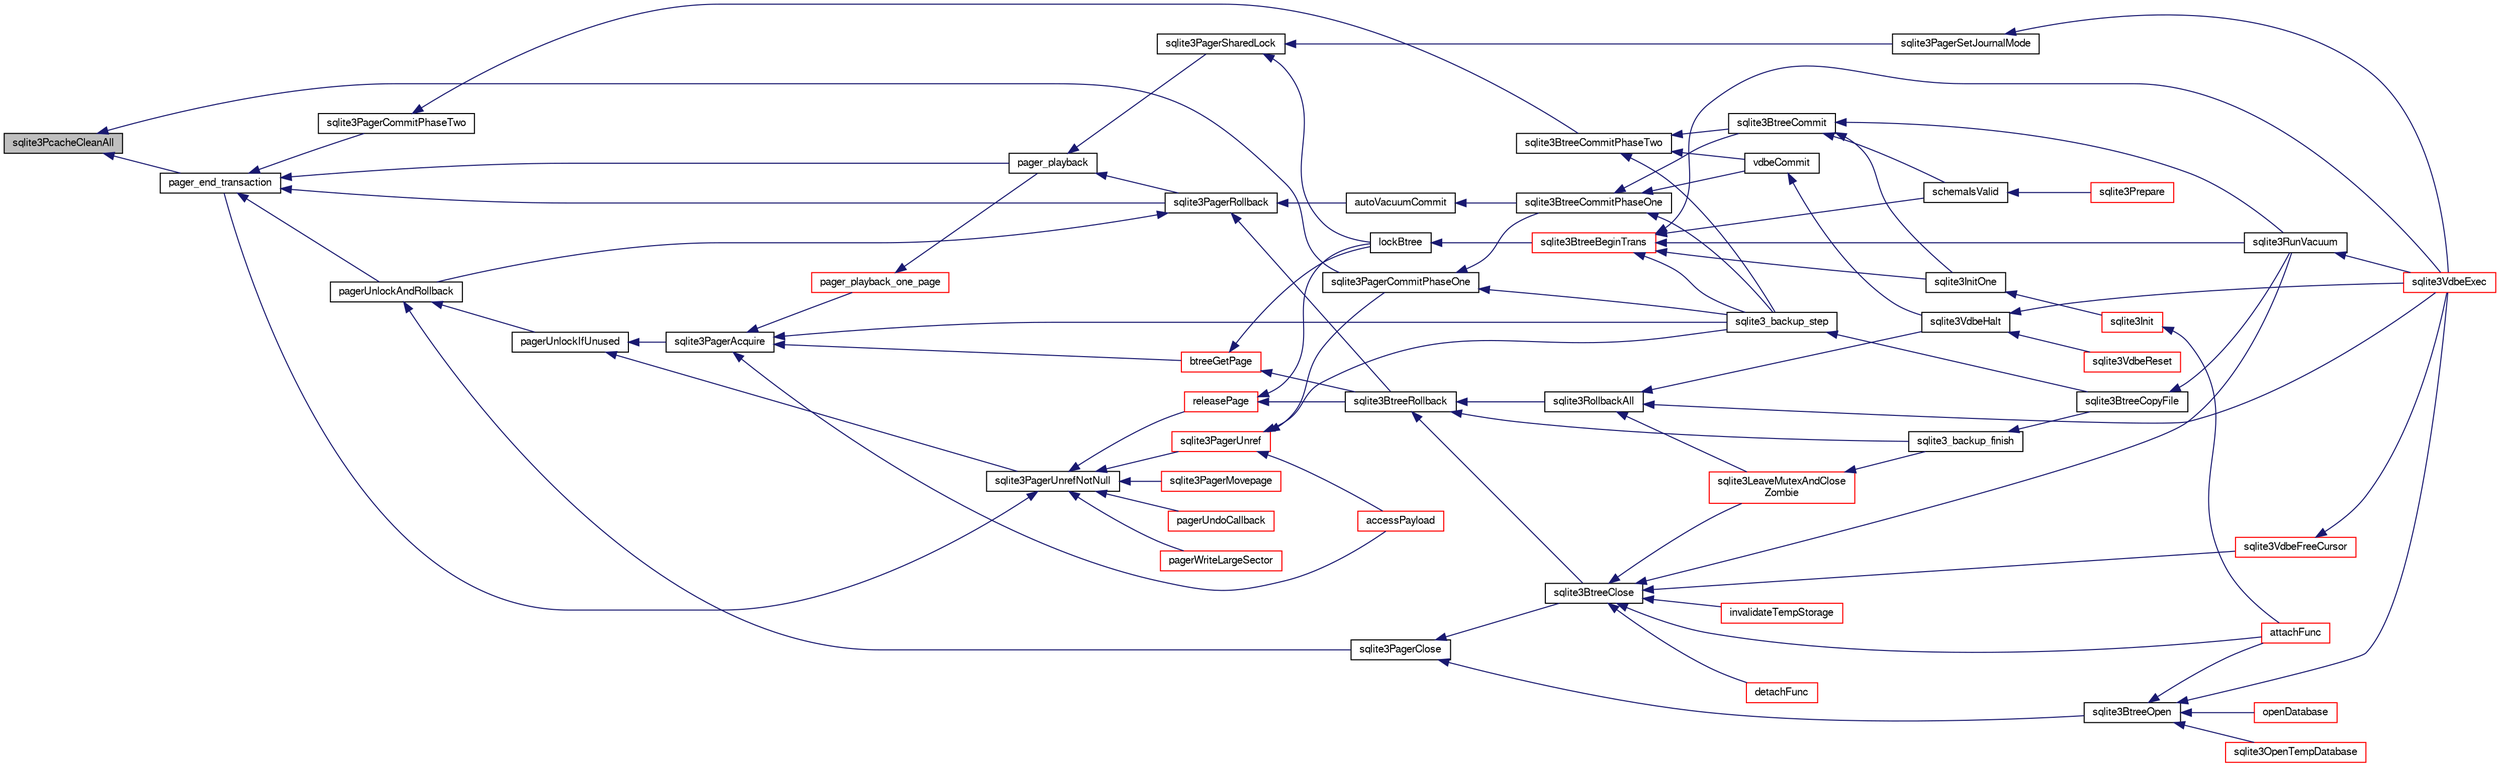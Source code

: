 digraph "sqlite3PcacheCleanAll"
{
  edge [fontname="FreeSans",fontsize="10",labelfontname="FreeSans",labelfontsize="10"];
  node [fontname="FreeSans",fontsize="10",shape=record];
  rankdir="LR";
  Node650159 [label="sqlite3PcacheCleanAll",height=0.2,width=0.4,color="black", fillcolor="grey75", style="filled", fontcolor="black"];
  Node650159 -> Node650160 [dir="back",color="midnightblue",fontsize="10",style="solid",fontname="FreeSans"];
  Node650160 [label="pager_end_transaction",height=0.2,width=0.4,color="black", fillcolor="white", style="filled",URL="$sqlite3_8c.html#a0814e2cfab386b1e3ba74528870339fe"];
  Node650160 -> Node650161 [dir="back",color="midnightblue",fontsize="10",style="solid",fontname="FreeSans"];
  Node650161 [label="pagerUnlockAndRollback",height=0.2,width=0.4,color="black", fillcolor="white", style="filled",URL="$sqlite3_8c.html#a02d96b7bf62c3b13ba905d168914518c"];
  Node650161 -> Node650162 [dir="back",color="midnightblue",fontsize="10",style="solid",fontname="FreeSans"];
  Node650162 [label="sqlite3PagerClose",height=0.2,width=0.4,color="black", fillcolor="white", style="filled",URL="$sqlite3_8c.html#af94b1f96b60689fd09422cce2c85f53f"];
  Node650162 -> Node650163 [dir="back",color="midnightblue",fontsize="10",style="solid",fontname="FreeSans"];
  Node650163 [label="sqlite3BtreeOpen",height=0.2,width=0.4,color="black", fillcolor="white", style="filled",URL="$sqlite3_8c.html#a13dcb44dc34af6ce9d38de9c5aa975f9"];
  Node650163 -> Node650164 [dir="back",color="midnightblue",fontsize="10",style="solid",fontname="FreeSans"];
  Node650164 [label="sqlite3VdbeExec",height=0.2,width=0.4,color="red", fillcolor="white", style="filled",URL="$sqlite3_8c.html#a8ce40a614bdc56719c4d642b1e4dfb21"];
  Node650163 -> Node650192 [dir="back",color="midnightblue",fontsize="10",style="solid",fontname="FreeSans"];
  Node650192 [label="attachFunc",height=0.2,width=0.4,color="red", fillcolor="white", style="filled",URL="$sqlite3_8c.html#a69cb751a7da501b9a0aa37e0d7c3eaf7"];
  Node650163 -> Node650425 [dir="back",color="midnightblue",fontsize="10",style="solid",fontname="FreeSans"];
  Node650425 [label="sqlite3OpenTempDatabase",height=0.2,width=0.4,color="red", fillcolor="white", style="filled",URL="$sqlite3_8c.html#aaf3088380b731428b72d3b5777f93755"];
  Node650163 -> Node650399 [dir="back",color="midnightblue",fontsize="10",style="solid",fontname="FreeSans"];
  Node650399 [label="openDatabase",height=0.2,width=0.4,color="red", fillcolor="white", style="filled",URL="$sqlite3_8c.html#a6a9c3bc3a64234e863413f41db473758"];
  Node650162 -> Node650430 [dir="back",color="midnightblue",fontsize="10",style="solid",fontname="FreeSans"];
  Node650430 [label="sqlite3BtreeClose",height=0.2,width=0.4,color="black", fillcolor="white", style="filled",URL="$sqlite3_8c.html#a729b65009b66a99200496b09c124df01"];
  Node650430 -> Node650431 [dir="back",color="midnightblue",fontsize="10",style="solid",fontname="FreeSans"];
  Node650431 [label="sqlite3VdbeFreeCursor",height=0.2,width=0.4,color="red", fillcolor="white", style="filled",URL="$sqlite3_8c.html#a0f9084083e1d0639708934630f33d6ef"];
  Node650431 -> Node650164 [dir="back",color="midnightblue",fontsize="10",style="solid",fontname="FreeSans"];
  Node650430 -> Node650192 [dir="back",color="midnightblue",fontsize="10",style="solid",fontname="FreeSans"];
  Node650430 -> Node650379 [dir="back",color="midnightblue",fontsize="10",style="solid",fontname="FreeSans"];
  Node650379 [label="detachFunc",height=0.2,width=0.4,color="red", fillcolor="white", style="filled",URL="$sqlite3_8c.html#a2b3dd04cb87abd088926ab0082a60b77"];
  Node650430 -> Node650380 [dir="back",color="midnightblue",fontsize="10",style="solid",fontname="FreeSans"];
  Node650380 [label="invalidateTempStorage",height=0.2,width=0.4,color="red", fillcolor="white", style="filled",URL="$sqlite3_8c.html#a759777a1eb3c3e96a5af94932b39e69a"];
  Node650430 -> Node650350 [dir="back",color="midnightblue",fontsize="10",style="solid",fontname="FreeSans"];
  Node650350 [label="sqlite3RunVacuum",height=0.2,width=0.4,color="black", fillcolor="white", style="filled",URL="$sqlite3_8c.html#a5e83ddc7b3e7e8e79ad5d1fc92de1d2f"];
  Node650350 -> Node650164 [dir="back",color="midnightblue",fontsize="10",style="solid",fontname="FreeSans"];
  Node650430 -> Node650393 [dir="back",color="midnightblue",fontsize="10",style="solid",fontname="FreeSans"];
  Node650393 [label="sqlite3LeaveMutexAndClose\lZombie",height=0.2,width=0.4,color="red", fillcolor="white", style="filled",URL="$sqlite3_8c.html#afe3a37c29dcb0fe9fc15fe07a3976f59"];
  Node650393 -> Node650394 [dir="back",color="midnightblue",fontsize="10",style="solid",fontname="FreeSans"];
  Node650394 [label="sqlite3_backup_finish",height=0.2,width=0.4,color="black", fillcolor="white", style="filled",URL="$sqlite3_8h.html#a176857dd58d99be53b6d7305533e0048"];
  Node650394 -> Node650378 [dir="back",color="midnightblue",fontsize="10",style="solid",fontname="FreeSans"];
  Node650378 [label="sqlite3BtreeCopyFile",height=0.2,width=0.4,color="black", fillcolor="white", style="filled",URL="$sqlite3_8c.html#a4d9e19a79f0d5c1dfcef0bd137ae83f9"];
  Node650378 -> Node650350 [dir="back",color="midnightblue",fontsize="10",style="solid",fontname="FreeSans"];
  Node650161 -> Node650435 [dir="back",color="midnightblue",fontsize="10",style="solid",fontname="FreeSans"];
  Node650435 [label="pagerUnlockIfUnused",height=0.2,width=0.4,color="black", fillcolor="white", style="filled",URL="$sqlite3_8c.html#abf547f4276efb6f10262f7fde1e4d065"];
  Node650435 -> Node650436 [dir="back",color="midnightblue",fontsize="10",style="solid",fontname="FreeSans"];
  Node650436 [label="sqlite3PagerAcquire",height=0.2,width=0.4,color="black", fillcolor="white", style="filled",URL="$sqlite3_8c.html#a22a53daafd2bd778cda390312651f994"];
  Node650436 -> Node650437 [dir="back",color="midnightblue",fontsize="10",style="solid",fontname="FreeSans"];
  Node650437 [label="pager_playback_one_page",height=0.2,width=0.4,color="red", fillcolor="white", style="filled",URL="$sqlite3_8c.html#adfca1dee9939482792fe2b4ed982d00e"];
  Node650437 -> Node650438 [dir="back",color="midnightblue",fontsize="10",style="solid",fontname="FreeSans"];
  Node650438 [label="pager_playback",height=0.2,width=0.4,color="black", fillcolor="white", style="filled",URL="$sqlite3_8c.html#a9d9a750a9fc76eb4b668c8a16b164a65"];
  Node650438 -> Node650439 [dir="back",color="midnightblue",fontsize="10",style="solid",fontname="FreeSans"];
  Node650439 [label="sqlite3PagerSharedLock",height=0.2,width=0.4,color="black", fillcolor="white", style="filled",URL="$sqlite3_8c.html#a58c197b629fb6eaacf96c7add57c70df"];
  Node650439 -> Node650440 [dir="back",color="midnightblue",fontsize="10",style="solid",fontname="FreeSans"];
  Node650440 [label="sqlite3PagerSetJournalMode",height=0.2,width=0.4,color="black", fillcolor="white", style="filled",URL="$sqlite3_8c.html#afb929a0a4553cda84de16180ddbd09f7"];
  Node650440 -> Node650164 [dir="back",color="midnightblue",fontsize="10",style="solid",fontname="FreeSans"];
  Node650439 -> Node650441 [dir="back",color="midnightblue",fontsize="10",style="solid",fontname="FreeSans"];
  Node650441 [label="lockBtree",height=0.2,width=0.4,color="black", fillcolor="white", style="filled",URL="$sqlite3_8c.html#a5b808194d3178be15705a420265cee9d"];
  Node650441 -> Node650442 [dir="back",color="midnightblue",fontsize="10",style="solid",fontname="FreeSans"];
  Node650442 [label="sqlite3BtreeBeginTrans",height=0.2,width=0.4,color="red", fillcolor="white", style="filled",URL="$sqlite3_8c.html#a52d6706df15c67c22aa7d0e290c16bf5"];
  Node650442 -> Node650377 [dir="back",color="midnightblue",fontsize="10",style="solid",fontname="FreeSans"];
  Node650377 [label="sqlite3_backup_step",height=0.2,width=0.4,color="black", fillcolor="white", style="filled",URL="$sqlite3_8h.html#a1699b75e98d082eebc465a9e64c35269"];
  Node650377 -> Node650378 [dir="back",color="midnightblue",fontsize="10",style="solid",fontname="FreeSans"];
  Node650442 -> Node650164 [dir="back",color="midnightblue",fontsize="10",style="solid",fontname="FreeSans"];
  Node650442 -> Node650190 [dir="back",color="midnightblue",fontsize="10",style="solid",fontname="FreeSans"];
  Node650190 [label="sqlite3InitOne",height=0.2,width=0.4,color="black", fillcolor="white", style="filled",URL="$sqlite3_8c.html#ac4318b25df65269906b0379251fe9b85"];
  Node650190 -> Node650191 [dir="back",color="midnightblue",fontsize="10",style="solid",fontname="FreeSans"];
  Node650191 [label="sqlite3Init",height=0.2,width=0.4,color="red", fillcolor="white", style="filled",URL="$sqlite3_8c.html#aed74e3dc765631a833f522f425ff5a48"];
  Node650191 -> Node650192 [dir="back",color="midnightblue",fontsize="10",style="solid",fontname="FreeSans"];
  Node650442 -> Node650375 [dir="back",color="midnightblue",fontsize="10",style="solid",fontname="FreeSans"];
  Node650375 [label="schemaIsValid",height=0.2,width=0.4,color="black", fillcolor="white", style="filled",URL="$sqlite3_8c.html#a7c466fe28e7ca6f46b8bf72c46d9738d"];
  Node650375 -> Node650343 [dir="back",color="midnightblue",fontsize="10",style="solid",fontname="FreeSans"];
  Node650343 [label="sqlite3Prepare",height=0.2,width=0.4,color="red", fillcolor="white", style="filled",URL="$sqlite3_8c.html#acb25890858d0bf4b12eb7aae569f0c7b"];
  Node650442 -> Node650350 [dir="back",color="midnightblue",fontsize="10",style="solid",fontname="FreeSans"];
  Node650438 -> Node650444 [dir="back",color="midnightblue",fontsize="10",style="solid",fontname="FreeSans"];
  Node650444 [label="sqlite3PagerRollback",height=0.2,width=0.4,color="black", fillcolor="white", style="filled",URL="$sqlite3_8c.html#afdd2ecbb97b7a716892ff6bd10c7dfd0"];
  Node650444 -> Node650161 [dir="back",color="midnightblue",fontsize="10",style="solid",fontname="FreeSans"];
  Node650444 -> Node650445 [dir="back",color="midnightblue",fontsize="10",style="solid",fontname="FreeSans"];
  Node650445 [label="autoVacuumCommit",height=0.2,width=0.4,color="black", fillcolor="white", style="filled",URL="$sqlite3_8c.html#a809d22c6311135ae3048adf41febaef0"];
  Node650445 -> Node650446 [dir="back",color="midnightblue",fontsize="10",style="solid",fontname="FreeSans"];
  Node650446 [label="sqlite3BtreeCommitPhaseOne",height=0.2,width=0.4,color="black", fillcolor="white", style="filled",URL="$sqlite3_8c.html#ae266cba101e64ad99a166f237532e262"];
  Node650446 -> Node650447 [dir="back",color="midnightblue",fontsize="10",style="solid",fontname="FreeSans"];
  Node650447 [label="sqlite3BtreeCommit",height=0.2,width=0.4,color="black", fillcolor="white", style="filled",URL="$sqlite3_8c.html#a8e56ab314556935f9f73080147d26419"];
  Node650447 -> Node650190 [dir="back",color="midnightblue",fontsize="10",style="solid",fontname="FreeSans"];
  Node650447 -> Node650375 [dir="back",color="midnightblue",fontsize="10",style="solid",fontname="FreeSans"];
  Node650447 -> Node650350 [dir="back",color="midnightblue",fontsize="10",style="solid",fontname="FreeSans"];
  Node650446 -> Node650377 [dir="back",color="midnightblue",fontsize="10",style="solid",fontname="FreeSans"];
  Node650446 -> Node650448 [dir="back",color="midnightblue",fontsize="10",style="solid",fontname="FreeSans"];
  Node650448 [label="vdbeCommit",height=0.2,width=0.4,color="black", fillcolor="white", style="filled",URL="$sqlite3_8c.html#a5d7f1e0625451b987728f600cfe1b92d"];
  Node650448 -> Node650383 [dir="back",color="midnightblue",fontsize="10",style="solid",fontname="FreeSans"];
  Node650383 [label="sqlite3VdbeHalt",height=0.2,width=0.4,color="black", fillcolor="white", style="filled",URL="$sqlite3_8c.html#a8d1d99703d999190fbc35ecc981cb709"];
  Node650383 -> Node650384 [dir="back",color="midnightblue",fontsize="10",style="solid",fontname="FreeSans"];
  Node650384 [label="sqlite3VdbeReset",height=0.2,width=0.4,color="red", fillcolor="white", style="filled",URL="$sqlite3_8c.html#a315a913742f7267f90d46d41446353b1"];
  Node650383 -> Node650164 [dir="back",color="midnightblue",fontsize="10",style="solid",fontname="FreeSans"];
  Node650444 -> Node650449 [dir="back",color="midnightblue",fontsize="10",style="solid",fontname="FreeSans"];
  Node650449 [label="sqlite3BtreeRollback",height=0.2,width=0.4,color="black", fillcolor="white", style="filled",URL="$sqlite3_8c.html#a317473acdafdd688385c8954f09de186"];
  Node650449 -> Node650430 [dir="back",color="midnightblue",fontsize="10",style="solid",fontname="FreeSans"];
  Node650449 -> Node650394 [dir="back",color="midnightblue",fontsize="10",style="solid",fontname="FreeSans"];
  Node650449 -> Node650382 [dir="back",color="midnightblue",fontsize="10",style="solid",fontname="FreeSans"];
  Node650382 [label="sqlite3RollbackAll",height=0.2,width=0.4,color="black", fillcolor="white", style="filled",URL="$sqlite3_8c.html#ad902dd388d73208539f557962e3fe6bb"];
  Node650382 -> Node650383 [dir="back",color="midnightblue",fontsize="10",style="solid",fontname="FreeSans"];
  Node650382 -> Node650164 [dir="back",color="midnightblue",fontsize="10",style="solid",fontname="FreeSans"];
  Node650382 -> Node650393 [dir="back",color="midnightblue",fontsize="10",style="solid",fontname="FreeSans"];
  Node650436 -> Node650454 [dir="back",color="midnightblue",fontsize="10",style="solid",fontname="FreeSans"];
  Node650454 [label="btreeGetPage",height=0.2,width=0.4,color="red", fillcolor="white", style="filled",URL="$sqlite3_8c.html#ac59679e30ceb0190614fbd19a7feb6de"];
  Node650454 -> Node650441 [dir="back",color="midnightblue",fontsize="10",style="solid",fontname="FreeSans"];
  Node650454 -> Node650449 [dir="back",color="midnightblue",fontsize="10",style="solid",fontname="FreeSans"];
  Node650436 -> Node650490 [dir="back",color="midnightblue",fontsize="10",style="solid",fontname="FreeSans"];
  Node650490 [label="accessPayload",height=0.2,width=0.4,color="red", fillcolor="white", style="filled",URL="$sqlite3_8c.html#acf70e6d3cb6afd54d677b3dffb6959d2"];
  Node650436 -> Node650377 [dir="back",color="midnightblue",fontsize="10",style="solid",fontname="FreeSans"];
  Node650435 -> Node650509 [dir="back",color="midnightblue",fontsize="10",style="solid",fontname="FreeSans"];
  Node650509 [label="sqlite3PagerUnrefNotNull",height=0.2,width=0.4,color="black", fillcolor="white", style="filled",URL="$sqlite3_8c.html#a4b314f96f09f5c68c94672e420e31ab9"];
  Node650509 -> Node650160 [dir="back",color="midnightblue",fontsize="10",style="solid",fontname="FreeSans"];
  Node650509 -> Node650510 [dir="back",color="midnightblue",fontsize="10",style="solid",fontname="FreeSans"];
  Node650510 [label="pagerUndoCallback",height=0.2,width=0.4,color="red", fillcolor="white", style="filled",URL="$sqlite3_8c.html#aca578b7eaed97dbbc2219eb67e1de24f"];
  Node650509 -> Node650512 [dir="back",color="midnightblue",fontsize="10",style="solid",fontname="FreeSans"];
  Node650512 [label="sqlite3PagerUnref",height=0.2,width=0.4,color="red", fillcolor="white", style="filled",URL="$sqlite3_8c.html#aa9d040b7f24a8a5d99bf96863b52cd15"];
  Node650512 -> Node650514 [dir="back",color="midnightblue",fontsize="10",style="solid",fontname="FreeSans"];
  Node650514 [label="sqlite3PagerCommitPhaseOne",height=0.2,width=0.4,color="black", fillcolor="white", style="filled",URL="$sqlite3_8c.html#a2baf986bff9120486e9acc5951494ea7"];
  Node650514 -> Node650446 [dir="back",color="midnightblue",fontsize="10",style="solid",fontname="FreeSans"];
  Node650514 -> Node650377 [dir="back",color="midnightblue",fontsize="10",style="solid",fontname="FreeSans"];
  Node650512 -> Node650490 [dir="back",color="midnightblue",fontsize="10",style="solid",fontname="FreeSans"];
  Node650512 -> Node650377 [dir="back",color="midnightblue",fontsize="10",style="solid",fontname="FreeSans"];
  Node650509 -> Node650529 [dir="back",color="midnightblue",fontsize="10",style="solid",fontname="FreeSans"];
  Node650529 [label="pagerWriteLargeSector",height=0.2,width=0.4,color="red", fillcolor="white", style="filled",URL="$sqlite3_8c.html#a06334f0cc1c2dc95ffe29c2359928b92"];
  Node650509 -> Node650531 [dir="back",color="midnightblue",fontsize="10",style="solid",fontname="FreeSans"];
  Node650531 [label="sqlite3PagerMovepage",height=0.2,width=0.4,color="red", fillcolor="white", style="filled",URL="$sqlite3_8c.html#a8cdedc7a185709301f12c4d7b305aa1e"];
  Node650509 -> Node650536 [dir="back",color="midnightblue",fontsize="10",style="solid",fontname="FreeSans"];
  Node650536 [label="releasePage",height=0.2,width=0.4,color="red", fillcolor="white", style="filled",URL="$sqlite3_8c.html#a92c6fb14f9bcf117440c35116c26d6c4"];
  Node650536 -> Node650441 [dir="back",color="midnightblue",fontsize="10",style="solid",fontname="FreeSans"];
  Node650536 -> Node650449 [dir="back",color="midnightblue",fontsize="10",style="solid",fontname="FreeSans"];
  Node650160 -> Node650438 [dir="back",color="midnightblue",fontsize="10",style="solid",fontname="FreeSans"];
  Node650160 -> Node650545 [dir="back",color="midnightblue",fontsize="10",style="solid",fontname="FreeSans"];
  Node650545 [label="sqlite3PagerCommitPhaseTwo",height=0.2,width=0.4,color="black", fillcolor="white", style="filled",URL="$sqlite3_8c.html#a18af1df44bbc3ae598f0559f6fc5861e"];
  Node650545 -> Node650539 [dir="back",color="midnightblue",fontsize="10",style="solid",fontname="FreeSans"];
  Node650539 [label="sqlite3BtreeCommitPhaseTwo",height=0.2,width=0.4,color="black", fillcolor="white", style="filled",URL="$sqlite3_8c.html#a84764f43cb4ca50bcac1fc674e8d6dd9"];
  Node650539 -> Node650447 [dir="back",color="midnightblue",fontsize="10",style="solid",fontname="FreeSans"];
  Node650539 -> Node650377 [dir="back",color="midnightblue",fontsize="10",style="solid",fontname="FreeSans"];
  Node650539 -> Node650448 [dir="back",color="midnightblue",fontsize="10",style="solid",fontname="FreeSans"];
  Node650160 -> Node650444 [dir="back",color="midnightblue",fontsize="10",style="solid",fontname="FreeSans"];
  Node650159 -> Node650514 [dir="back",color="midnightblue",fontsize="10",style="solid",fontname="FreeSans"];
}
